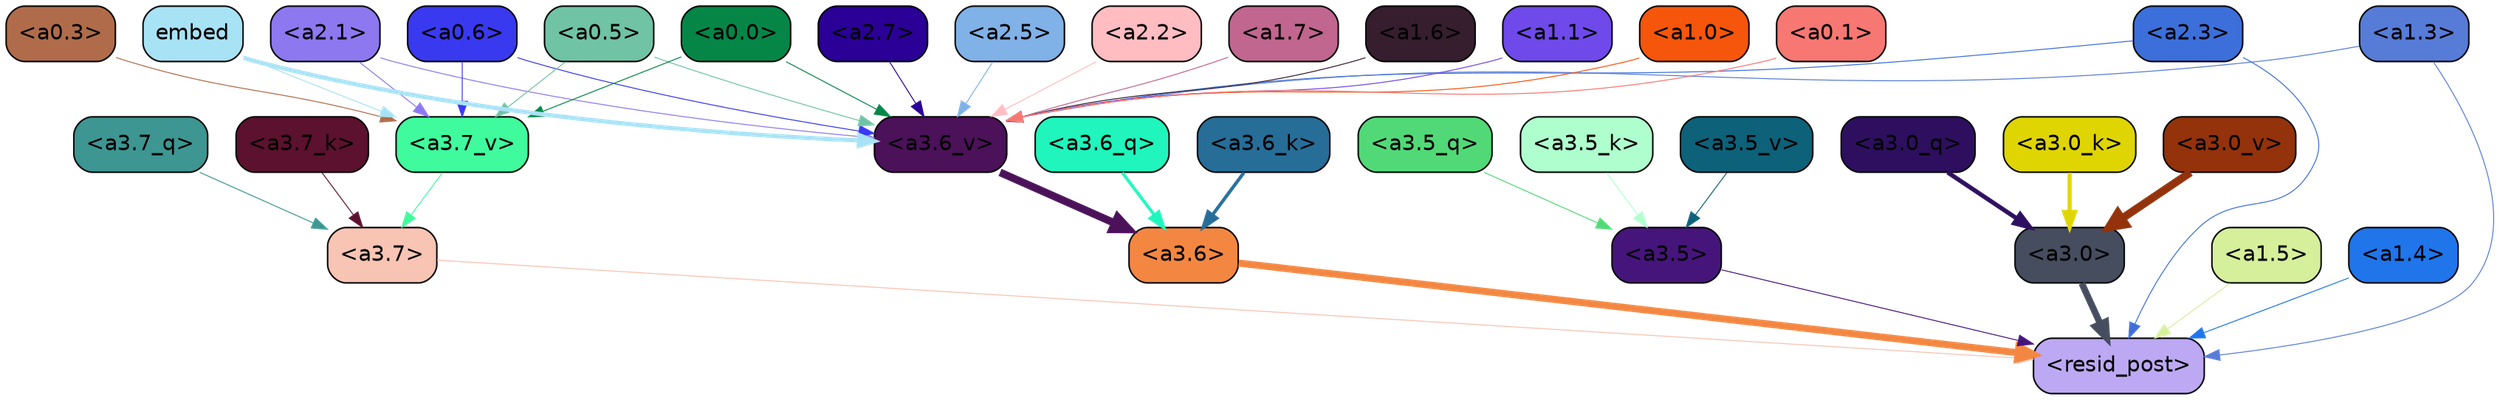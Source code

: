 strict digraph "" {
	graph [bgcolor=transparent,
		layout=dot,
		overlap=false,
		splines=true
	];
	"<a3.7>"	[color=black,
		fillcolor="#f8c4b4",
		fontname=Helvetica,
		shape=box,
		style="filled, rounded"];
	"<resid_post>"	[color=black,
		fillcolor="#bda9f3",
		fontname=Helvetica,
		shape=box,
		style="filled, rounded"];
	"<a3.7>" -> "<resid_post>"	[color="#f8c4b4",
		penwidth=0.6239100098609924];
	"<a3.6>"	[color=black,
		fillcolor="#f38742",
		fontname=Helvetica,
		shape=box,
		style="filled, rounded"];
	"<a3.6>" -> "<resid_post>"	[color="#f38742",
		penwidth=4.569062113761902];
	"<a3.5>"	[color=black,
		fillcolor="#46157b",
		fontname=Helvetica,
		shape=box,
		style="filled, rounded"];
	"<a3.5>" -> "<resid_post>"	[color="#46157b",
		penwidth=0.6];
	"<a3.0>"	[color=black,
		fillcolor="#454d5e",
		fontname=Helvetica,
		shape=box,
		style="filled, rounded"];
	"<a3.0>" -> "<resid_post>"	[color="#454d5e",
		penwidth=4.283544182777405];
	"<a2.3>"	[color=black,
		fillcolor="#3c6fda",
		fontname=Helvetica,
		shape=box,
		style="filled, rounded"];
	"<a2.3>" -> "<resid_post>"	[color="#3c6fda",
		penwidth=0.6];
	"<a3.6_v>"	[color=black,
		fillcolor="#4b1159",
		fontname=Helvetica,
		shape=box,
		style="filled, rounded"];
	"<a2.3>" -> "<a3.6_v>"	[color="#3c6fda",
		penwidth=0.6];
	"<a1.5>"	[color=black,
		fillcolor="#d6ef9b",
		fontname=Helvetica,
		shape=box,
		style="filled, rounded"];
	"<a1.5>" -> "<resid_post>"	[color="#d6ef9b",
		penwidth=0.6];
	"<a1.4>"	[color=black,
		fillcolor="#2075eb",
		fontname=Helvetica,
		shape=box,
		style="filled, rounded"];
	"<a1.4>" -> "<resid_post>"	[color="#2075eb",
		penwidth=0.6];
	"<a1.3>"	[color=black,
		fillcolor="#577cd7",
		fontname=Helvetica,
		shape=box,
		style="filled, rounded"];
	"<a1.3>" -> "<resid_post>"	[color="#577cd7",
		penwidth=0.6];
	"<a1.3>" -> "<a3.6_v>"	[color="#577cd7",
		penwidth=0.6];
	"<a3.7_q>"	[color=black,
		fillcolor="#3d9692",
		fontname=Helvetica,
		shape=box,
		style="filled, rounded"];
	"<a3.7_q>" -> "<a3.7>"	[color="#3d9692",
		penwidth=0.6];
	"<a3.6_q>"	[color=black,
		fillcolor="#1ff5bc",
		fontname=Helvetica,
		shape=box,
		style="filled, rounded"];
	"<a3.6_q>" -> "<a3.6>"	[color="#1ff5bc",
		penwidth=2.0344843566417694];
	"<a3.5_q>"	[color=black,
		fillcolor="#52d977",
		fontname=Helvetica,
		shape=box,
		style="filled, rounded"];
	"<a3.5_q>" -> "<a3.5>"	[color="#52d977",
		penwidth=0.6];
	"<a3.0_q>"	[color=black,
		fillcolor="#2e0f5f",
		fontname=Helvetica,
		shape=box,
		style="filled, rounded"];
	"<a3.0_q>" -> "<a3.0>"	[color="#2e0f5f",
		penwidth=2.863015294075012];
	"<a3.7_k>"	[color=black,
		fillcolor="#5c112e",
		fontname=Helvetica,
		shape=box,
		style="filled, rounded"];
	"<a3.7_k>" -> "<a3.7>"	[color="#5c112e",
		penwidth=0.6];
	"<a3.6_k>"	[color=black,
		fillcolor="#266d98",
		fontname=Helvetica,
		shape=box,
		style="filled, rounded"];
	"<a3.6_k>" -> "<a3.6>"	[color="#266d98",
		penwidth=2.1770318150520325];
	"<a3.5_k>"	[color=black,
		fillcolor="#afffce",
		fontname=Helvetica,
		shape=box,
		style="filled, rounded"];
	"<a3.5_k>" -> "<a3.5>"	[color="#afffce",
		penwidth=0.6];
	"<a3.0_k>"	[color=black,
		fillcolor="#dfd503",
		fontname=Helvetica,
		shape=box,
		style="filled, rounded"];
	"<a3.0_k>" -> "<a3.0>"	[color="#dfd503",
		penwidth=2.6323853135108948];
	"<a3.7_v>"	[color=black,
		fillcolor="#3ffb9d",
		fontname=Helvetica,
		shape=box,
		style="filled, rounded"];
	"<a3.7_v>" -> "<a3.7>"	[color="#3ffb9d",
		penwidth=0.6];
	"<a3.6_v>" -> "<a3.6>"	[color="#4b1159",
		penwidth=4.972373723983765];
	"<a3.5_v>"	[color=black,
		fillcolor="#0d6179",
		fontname=Helvetica,
		shape=box,
		style="filled, rounded"];
	"<a3.5_v>" -> "<a3.5>"	[color="#0d6179",
		penwidth=0.6];
	"<a3.0_v>"	[color=black,
		fillcolor="#93320b",
		fontname=Helvetica,
		shape=box,
		style="filled, rounded"];
	"<a3.0_v>" -> "<a3.0>"	[color="#93320b",
		penwidth=5.1638524532318115];
	"<a2.1>"	[color=black,
		fillcolor="#8d78f0",
		fontname=Helvetica,
		shape=box,
		style="filled, rounded"];
	"<a2.1>" -> "<a3.7_v>"	[color="#8d78f0",
		penwidth=0.6];
	"<a2.1>" -> "<a3.6_v>"	[color="#8d78f0",
		penwidth=0.6];
	"<a0.6>"	[color=black,
		fillcolor="#3939f0",
		fontname=Helvetica,
		shape=box,
		style="filled, rounded"];
	"<a0.6>" -> "<a3.7_v>"	[color="#3939f0",
		penwidth=0.6];
	"<a0.6>" -> "<a3.6_v>"	[color="#3939f0",
		penwidth=0.6];
	"<a0.5>"	[color=black,
		fillcolor="#70c3a5",
		fontname=Helvetica,
		shape=box,
		style="filled, rounded"];
	"<a0.5>" -> "<a3.7_v>"	[color="#70c3a5",
		penwidth=0.6];
	"<a0.5>" -> "<a3.6_v>"	[color="#70c3a5",
		penwidth=0.6];
	"<a0.3>"	[color=black,
		fillcolor="#b06c4a",
		fontname=Helvetica,
		shape=box,
		style="filled, rounded"];
	"<a0.3>" -> "<a3.7_v>"	[color="#b06c4a",
		penwidth=0.6];
	"<a0.0>"	[color=black,
		fillcolor="#058647",
		fontname=Helvetica,
		shape=box,
		style="filled, rounded"];
	"<a0.0>" -> "<a3.7_v>"	[color="#058647",
		penwidth=0.6];
	"<a0.0>" -> "<a3.6_v>"	[color="#058647",
		penwidth=0.6];
	embed	[color=black,
		fillcolor="#a8e2f5",
		fontname=Helvetica,
		shape=box,
		style="filled, rounded"];
	embed -> "<a3.7_v>"	[color="#a8e2f5",
		penwidth=0.6];
	embed -> "<a3.6_v>"	[color="#a8e2f5",
		penwidth=2.7369276881217957];
	"<a2.7>"	[color=black,
		fillcolor="#2a0096",
		fontname=Helvetica,
		shape=box,
		style="filled, rounded"];
	"<a2.7>" -> "<a3.6_v>"	[color="#2a0096",
		penwidth=0.6];
	"<a2.5>"	[color=black,
		fillcolor="#80b1e7",
		fontname=Helvetica,
		shape=box,
		style="filled, rounded"];
	"<a2.5>" -> "<a3.6_v>"	[color="#80b1e7",
		penwidth=0.6];
	"<a2.2>"	[color=black,
		fillcolor="#ffbdc2",
		fontname=Helvetica,
		shape=box,
		style="filled, rounded"];
	"<a2.2>" -> "<a3.6_v>"	[color="#ffbdc2",
		penwidth=0.6];
	"<a1.7>"	[color=black,
		fillcolor="#c0668f",
		fontname=Helvetica,
		shape=box,
		style="filled, rounded"];
	"<a1.7>" -> "<a3.6_v>"	[color="#c0668f",
		penwidth=0.6];
	"<a1.6>"	[color=black,
		fillcolor="#361e2e",
		fontname=Helvetica,
		shape=box,
		style="filled, rounded"];
	"<a1.6>" -> "<a3.6_v>"	[color="#361e2e",
		penwidth=0.6];
	"<a1.1>"	[color=black,
		fillcolor="#6f49ea",
		fontname=Helvetica,
		shape=box,
		style="filled, rounded"];
	"<a1.1>" -> "<a3.6_v>"	[color="#6f49ea",
		penwidth=0.6];
	"<a1.0>"	[color=black,
		fillcolor="#f5560b",
		fontname=Helvetica,
		shape=box,
		style="filled, rounded"];
	"<a1.0>" -> "<a3.6_v>"	[color="#f5560b",
		penwidth=0.6];
	"<a0.1>"	[color=black,
		fillcolor="#f77773",
		fontname=Helvetica,
		shape=box,
		style="filled, rounded"];
	"<a0.1>" -> "<a3.6_v>"	[color="#f77773",
		penwidth=0.6];
}
